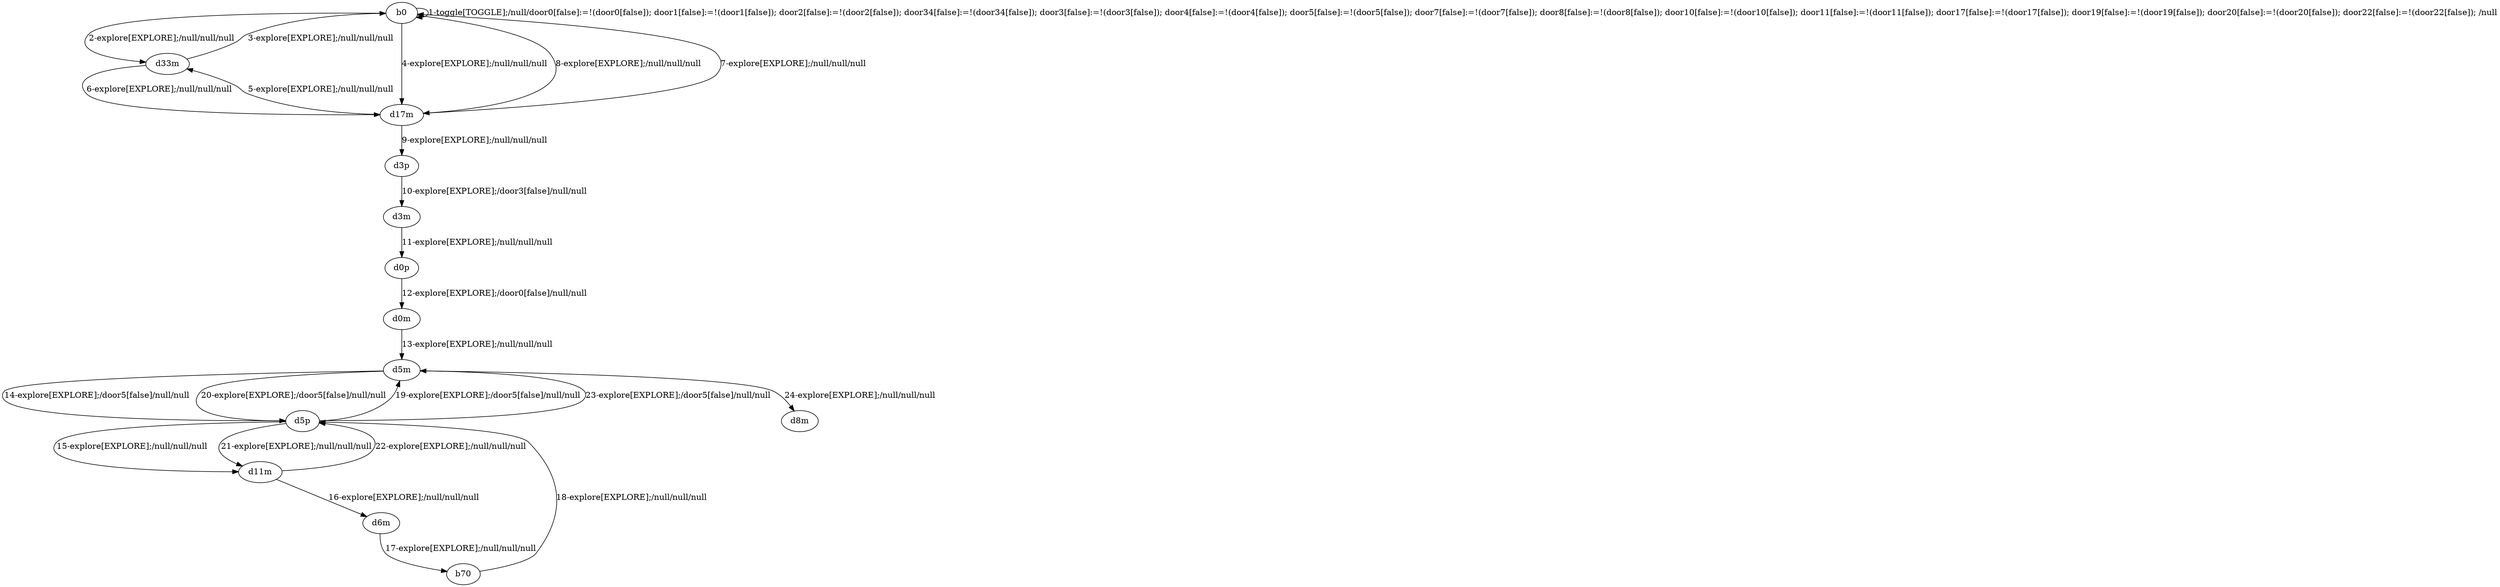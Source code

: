 # Total number of goals covered by this test: 1
# d11m --> d5p

digraph g {
"b0" -> "b0" [label = "1-toggle[TOGGLE];/null/door0[false]:=!(door0[false]); door1[false]:=!(door1[false]); door2[false]:=!(door2[false]); door34[false]:=!(door34[false]); door3[false]:=!(door3[false]); door4[false]:=!(door4[false]); door5[false]:=!(door5[false]); door7[false]:=!(door7[false]); door8[false]:=!(door8[false]); door10[false]:=!(door10[false]); door11[false]:=!(door11[false]); door17[false]:=!(door17[false]); door19[false]:=!(door19[false]); door20[false]:=!(door20[false]); door22[false]:=!(door22[false]); /null"];
"b0" -> "d33m" [label = "2-explore[EXPLORE];/null/null/null"];
"d33m" -> "b0" [label = "3-explore[EXPLORE];/null/null/null"];
"b0" -> "d17m" [label = "4-explore[EXPLORE];/null/null/null"];
"d17m" -> "d33m" [label = "5-explore[EXPLORE];/null/null/null"];
"d33m" -> "d17m" [label = "6-explore[EXPLORE];/null/null/null"];
"d17m" -> "b0" [label = "7-explore[EXPLORE];/null/null/null"];
"b0" -> "d17m" [label = "8-explore[EXPLORE];/null/null/null"];
"d17m" -> "d3p" [label = "9-explore[EXPLORE];/null/null/null"];
"d3p" -> "d3m" [label = "10-explore[EXPLORE];/door3[false]/null/null"];
"d3m" -> "d0p" [label = "11-explore[EXPLORE];/null/null/null"];
"d0p" -> "d0m" [label = "12-explore[EXPLORE];/door0[false]/null/null"];
"d0m" -> "d5m" [label = "13-explore[EXPLORE];/null/null/null"];
"d5m" -> "d5p" [label = "14-explore[EXPLORE];/door5[false]/null/null"];
"d5p" -> "d11m" [label = "15-explore[EXPLORE];/null/null/null"];
"d11m" -> "d6m" [label = "16-explore[EXPLORE];/null/null/null"];
"d6m" -> "b70" [label = "17-explore[EXPLORE];/null/null/null"];
"b70" -> "d5p" [label = "18-explore[EXPLORE];/null/null/null"];
"d5p" -> "d5m" [label = "19-explore[EXPLORE];/door5[false]/null/null"];
"d5m" -> "d5p" [label = "20-explore[EXPLORE];/door5[false]/null/null"];
"d5p" -> "d11m" [label = "21-explore[EXPLORE];/null/null/null"];
"d11m" -> "d5p" [label = "22-explore[EXPLORE];/null/null/null"];
"d5p" -> "d5m" [label = "23-explore[EXPLORE];/door5[false]/null/null"];
"d5m" -> "d8m" [label = "24-explore[EXPLORE];/null/null/null"];
}